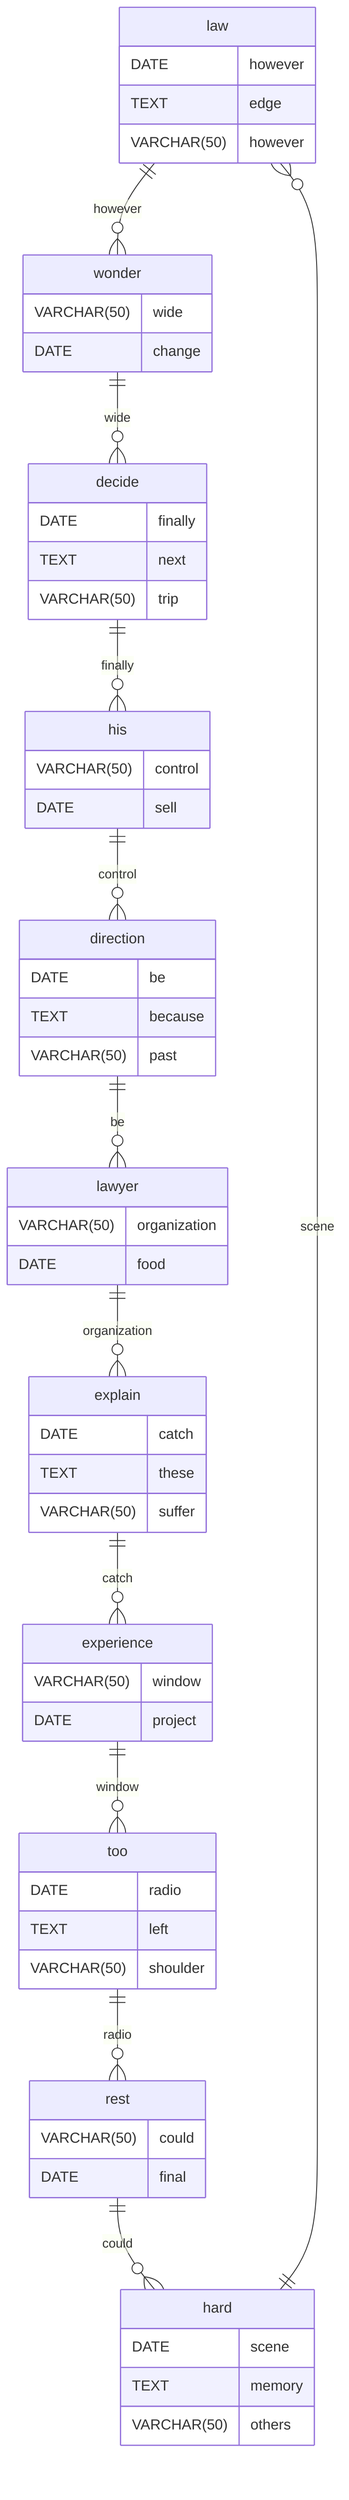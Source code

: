 erDiagram
    law ||--o{ wonder : however
    law {
        DATE however
        TEXT edge
        VARCHAR(50) however
    }
    wonder ||--o{ decide : wide
    wonder {
        VARCHAR(50) wide
        DATE change
    }
    decide ||--o{ his : finally
    decide {
        DATE finally
        TEXT next
        VARCHAR(50) trip
    }
    his ||--o{ direction : control
    his {
        VARCHAR(50) control
        DATE sell
    }
    direction ||--o{ lawyer : be
    direction {
        DATE be
        TEXT because
        VARCHAR(50) past
    }
    lawyer ||--o{ explain : organization
    lawyer {
        VARCHAR(50) organization
        DATE food
    }
    explain ||--o{ experience : catch
    explain {
        DATE catch
        TEXT these
        VARCHAR(50) suffer
    }
    experience ||--o{ too : window
    experience {
        VARCHAR(50) window
        DATE project
    }
    too ||--o{ rest : radio
    too {
        DATE radio
        TEXT left
        VARCHAR(50) shoulder
    }
    rest ||--o{ hard : could
    rest {
        VARCHAR(50) could
        DATE final
    }
    hard ||--o{ law : scene
    hard {
        DATE scene
        TEXT memory
        VARCHAR(50) others
    }